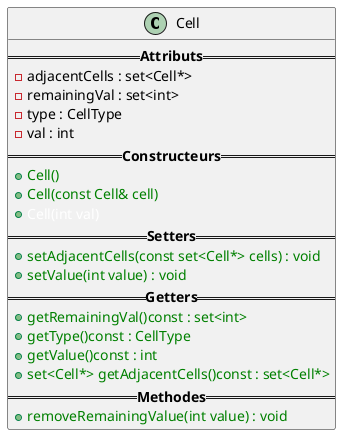 @startuml
class Cell{
    ==<b>Attributs</b>==
        -adjacentCells : set<Cell*>
        -remainingVal : set<int>
        -type : CellType
        -val : int
    ==<b>Constructeurs</b>==
        +<color:green>Cell()</color>
        +<color:green>Cell(const Cell& cell)</color>
        +<color:white>Cell(int val)</color>
    ==<b>Setters</b>==
        +<color:green>setAdjacentCells(const set<Cell*> cells) : void</color>
        +<color:green>setValue(int value) : void</color>
    ==<b>Getters</b>==
        +<color:green>getRemainingVal()const : set<int></color>
        +<color:green>getType()const : CellType</color>
        +<color:green>getValue()const : int</color>
        +<color:green>set<Cell*> getAdjacentCells()const : set<Cell*></color>
    ==<b>Methodes</b>==
        +<color:green>removeRemainingValue(int value) : void</color>
}
@enduml
'67733c0f631a503587613bb305811d8b  src/Cell.hpp
'2904704954bd16a430b685594b2e9415  src/Cell.cpp
